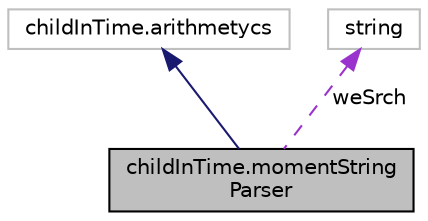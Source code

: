 digraph "childInTime.momentStringParser"
{
 // LATEX_PDF_SIZE
  edge [fontname="Helvetica",fontsize="10",labelfontname="Helvetica",labelfontsize="10"];
  node [fontname="Helvetica",fontsize="10",shape=record];
  Node1 [label="childInTime.momentString\lParser",height=0.2,width=0.4,color="black", fillcolor="grey75", style="filled", fontcolor="black",tooltip=" "];
  Node2 -> Node1 [dir="back",color="midnightblue",fontsize="10",style="solid",fontname="Helvetica"];
  Node2 [label="childInTime.arithmetycs",height=0.2,width=0.4,color="grey75", fillcolor="white", style="filled",URL="$classchildInTime_1_1arithmetycs.html",tooltip=" "];
  Node3 -> Node1 [dir="back",color="darkorchid3",fontsize="10",style="dashed",label=" weSrch" ,fontname="Helvetica"];
  Node3 [label="string",height=0.2,width=0.4,color="grey75", fillcolor="white", style="filled",tooltip=" "];
}
